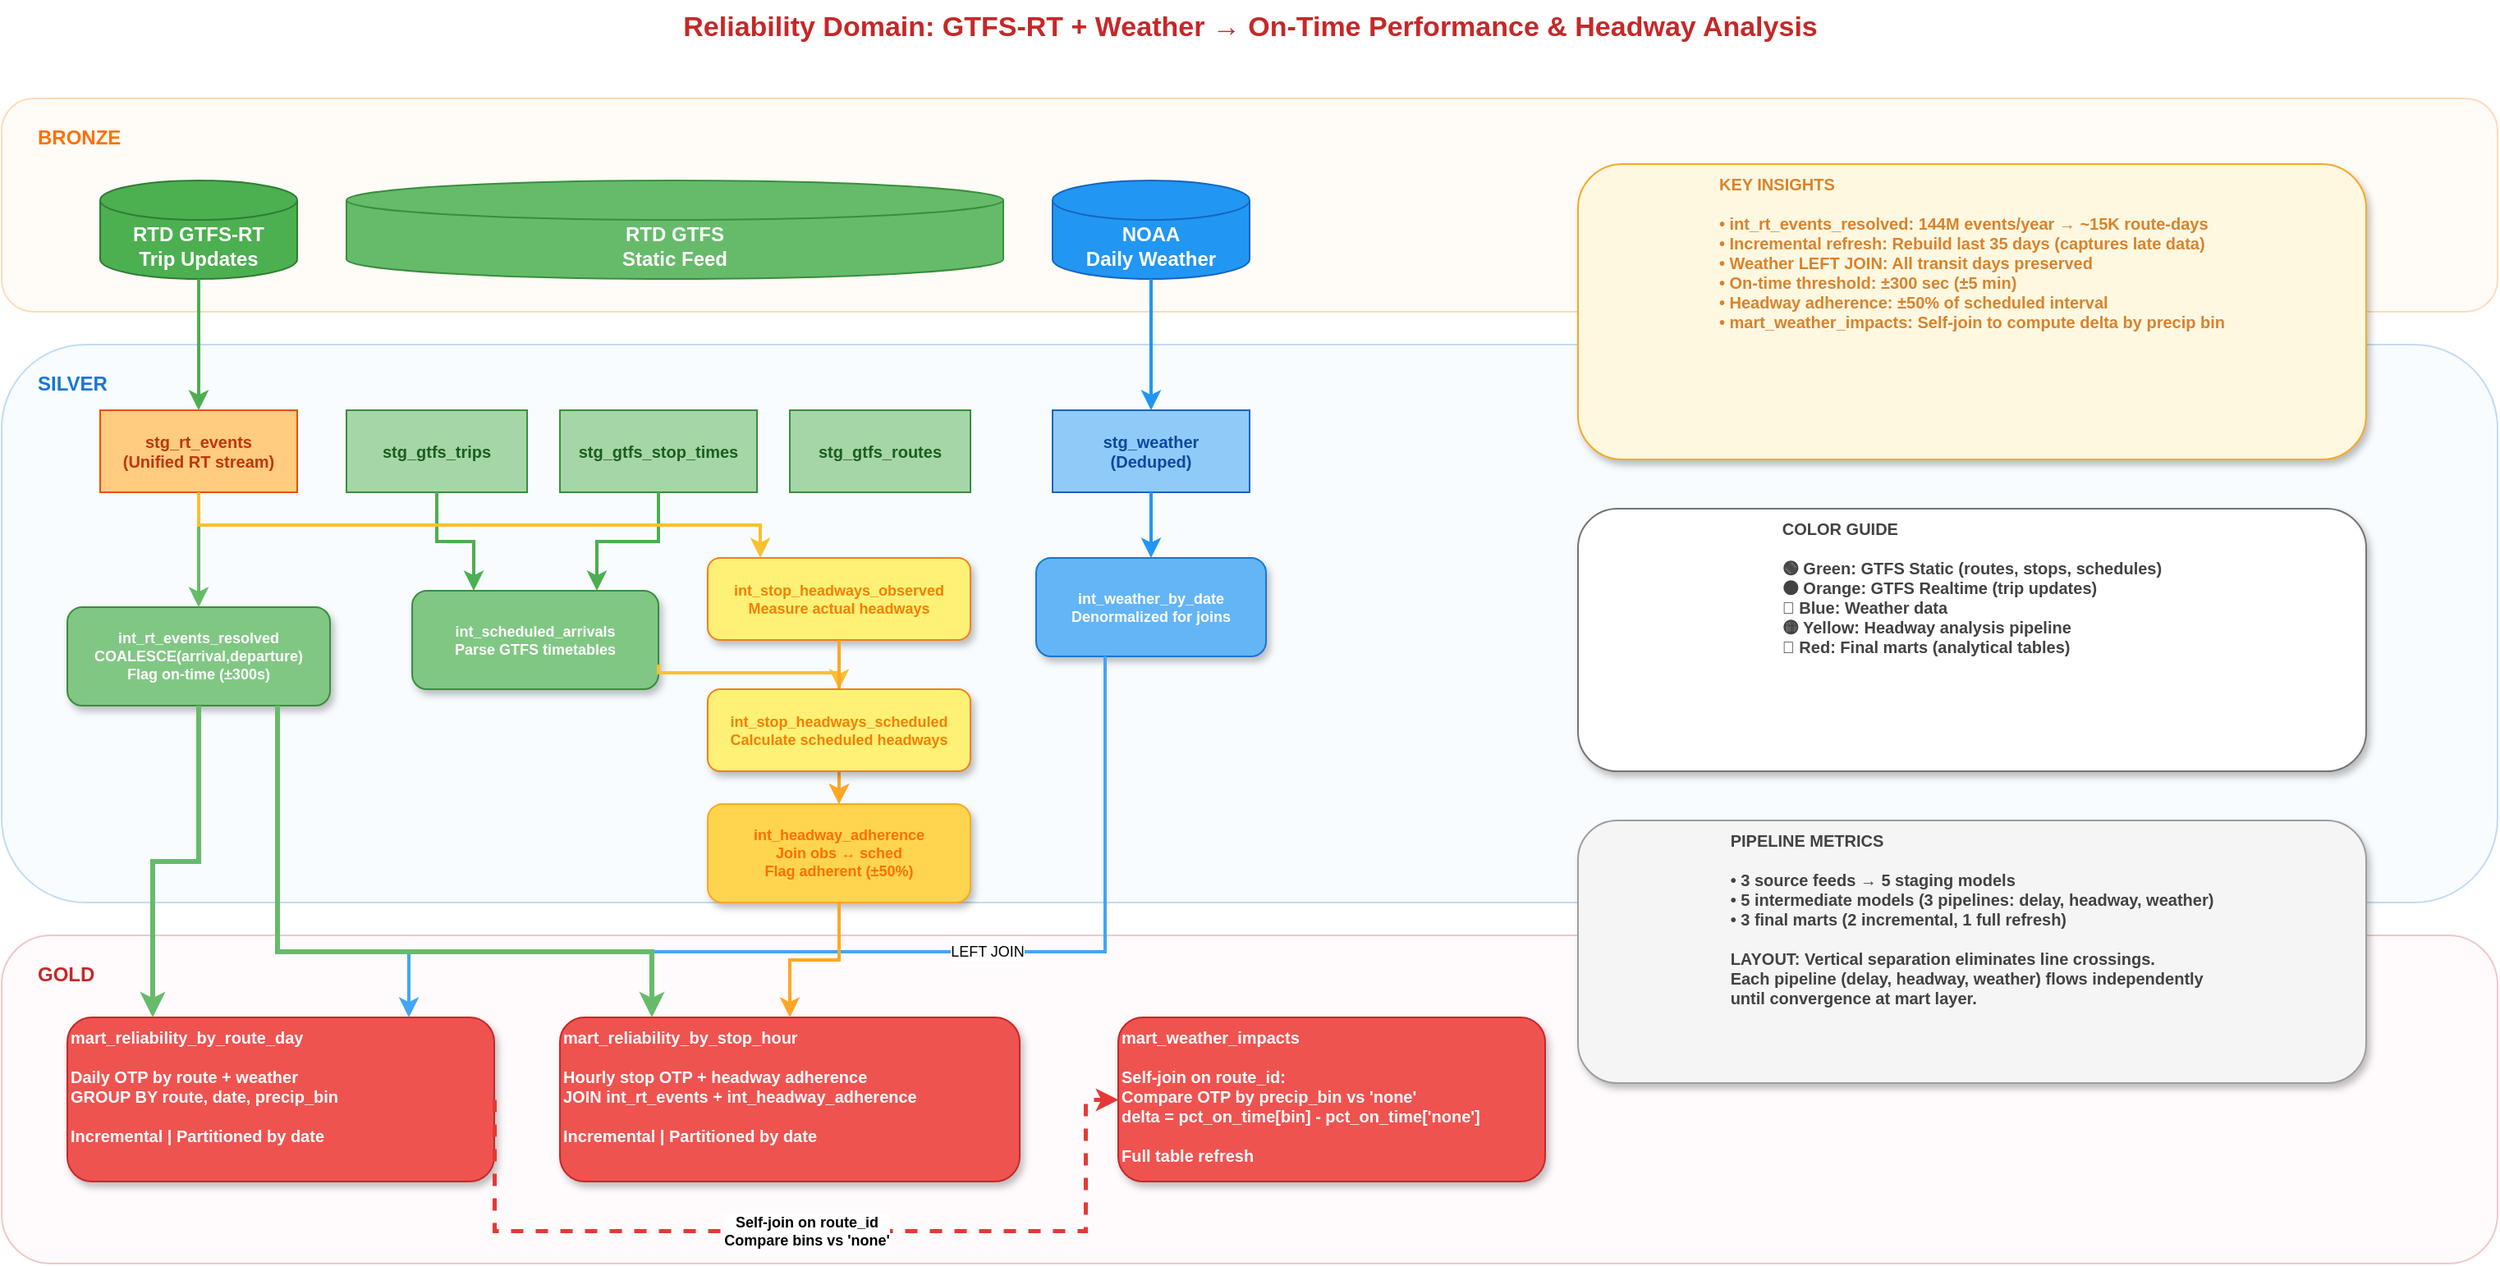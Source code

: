 <mxfile>
    <diagram id="reliability-lineage" name="Reliability Domain Lineage">
        <mxGraphModel dx="520" dy="542" grid="1" gridSize="10" guides="1" tooltips="1" connect="1" arrows="1" fold="1" page="1" pageScale="1" pageWidth="1600" pageHeight="1200" math="0" shadow="0">
            <root>
                <mxCell id="0"/>
                <mxCell id="1" parent="0"/>
                <mxCell id="title" value="Reliability Domain: GTFS-RT + Weather → On-Time Performance &amp; Headway Analysis" style="text;html=1;strokeColor=none;fillColor=none;align=center;fontSize=17;fontStyle=1;fontColor=#c62828;" parent="1" vertex="1">
                    <mxGeometry x="200" y="20" width="1200" height="40" as="geometry"/>
                </mxCell>
                <mxCell id="bg-bronze" value="" style="rounded=1;whiteSpace=wrap;html=1;fillColor=#fff3e0;strokeColor=#ff6f00;opacity=25;" parent="1" vertex="1">
                    <mxGeometry x="40" y="80" width="1520" height="130" as="geometry"/>
                </mxCell>
                <mxCell id="bg-silver" value="" style="rounded=1;whiteSpace=wrap;html=1;fillColor=#e3f2fd;strokeColor=#1976d2;opacity=25;" parent="1" vertex="1">
                    <mxGeometry x="40" y="230" width="1520" height="340" as="geometry"/>
                </mxCell>
                <mxCell id="bg-gold" value="" style="rounded=1;whiteSpace=wrap;html=1;fillColor=#ffebee;strokeColor=#c62828;opacity=25;" parent="1" vertex="1">
                    <mxGeometry x="40" y="590" width="1520" height="200" as="geometry"/>
                </mxCell>
                <mxCell id="label-bronze" value="BRONZE" style="text;html=1;strokeColor=none;fillColor=none;align=left;fontSize=12;fontStyle=1;fontColor=#ff6f00;" parent="1" vertex="1">
                    <mxGeometry x="60" y="90" width="80" height="20" as="geometry"/>
                </mxCell>
                <mxCell id="label-silver" value="SILVER" style="text;html=1;strokeColor=none;fillColor=none;align=left;fontSize=12;fontStyle=1;fontColor=#1976d2;" parent="1" vertex="1">
                    <mxGeometry x="60" y="240" width="80" height="20" as="geometry"/>
                </mxCell>
                <mxCell id="label-gold" value="GOLD" style="text;html=1;strokeColor=none;fillColor=none;align=left;fontSize=12;fontStyle=1;fontColor=#c62828;" parent="1" vertex="1">
                    <mxGeometry x="60" y="600" width="80" height="20" as="geometry"/>
                </mxCell>
                <mxCell id="src-gtfsrt" value="RTD GTFS-RT&#xa;Trip Updates" style="shape=cylinder3;whiteSpace=wrap;html=1;boundedLbl=1;size=12;fillColor=#4caf50;strokeColor=#2e7d32;fontColor=#ffffff;fontStyle=1;" parent="1" vertex="1">
                    <mxGeometry x="100" y="130" width="120" height="60" as="geometry"/>
                </mxCell>
                <mxCell id="src-gtfs-static" value="RTD GTFS&#xa;Static Feed" style="shape=cylinder3;whiteSpace=wrap;html=1;boundedLbl=1;size=12;fillColor=#66bb6a;strokeColor=#388e3c;fontColor=#ffffff;fontStyle=1;" parent="1" vertex="1">
                    <mxGeometry x="250" y="130" width="400" height="60" as="geometry"/>
                </mxCell>
                <mxCell id="src-weather" value="NOAA&#xa;Daily Weather" style="shape=cylinder3;whiteSpace=wrap;html=1;boundedLbl=1;size=12;fillColor=#2196f3;strokeColor=#1565c0;fontColor=#ffffff;fontStyle=1;" parent="1" vertex="1">
                    <mxGeometry x="680" y="130" width="120" height="60" as="geometry"/>
                </mxCell>
                <mxCell id="stg-events" value="stg_rt_events&#xa;(Unified RT stream)" style="rounded=0;whiteSpace=wrap;html=1;fillColor=#ffcc80;strokeColor=#e65100;fontColor=#bf360c;fontStyle=1;fontSize=10;" parent="1" vertex="1">
                    <mxGeometry x="100" y="270" width="120" height="50" as="geometry"/>
                </mxCell>
                <mxCell id="stg-trips" value="stg_gtfs_trips" style="rounded=0;whiteSpace=wrap;html=1;fillColor=#a5d6a7;strokeColor=#388e3c;fontColor=#1b5e20;fontStyle=1;fontSize=10;" parent="1" vertex="1">
                    <mxGeometry x="250" y="270" width="110" height="50" as="geometry"/>
                </mxCell>
                <mxCell id="stg-stop-times" value="stg_gtfs_stop_times" style="rounded=0;whiteSpace=wrap;html=1;fillColor=#a5d6a7;strokeColor=#388e3c;fontColor=#1b5e20;fontStyle=1;fontSize=10;" parent="1" vertex="1">
                    <mxGeometry x="380" y="270" width="120" height="50" as="geometry"/>
                </mxCell>
                <mxCell id="stg-routes" value="stg_gtfs_routes" style="rounded=0;whiteSpace=wrap;html=1;fillColor=#a5d6a7;strokeColor=#388e3c;fontColor=#1b5e20;fontStyle=1;fontSize=10;" parent="1" vertex="1">
                    <mxGeometry x="520" y="270" width="110" height="50" as="geometry"/>
                </mxCell>
                <mxCell id="stg-weather" value="stg_weather&#xa;(Deduped)" style="rounded=0;whiteSpace=wrap;html=1;fillColor=#90caf9;strokeColor=#1565c0;fontColor=#0d47a1;fontStyle=1;fontSize=10;" parent="1" vertex="1">
                    <mxGeometry x="680" y="270" width="120" height="50" as="geometry"/>
                </mxCell>
                <mxCell id="int-resolved" value="int_rt_events_resolved&#xa;COALESCE(arrival,departure)&#xa;Flag on-time (±300s)" style="rounded=1;whiteSpace=wrap;html=1;fillColor=#81c784;strokeColor=#388e3c;fontColor=#ffffff;fontStyle=1;fontSize=9;shadow=1;" parent="1" vertex="1">
                    <mxGeometry x="80" y="390" width="160" height="60" as="geometry"/>
                </mxCell>
                <mxCell id="int-sched-arr" value="int_scheduled_arrivals&#xa;Parse GTFS timetables" style="rounded=1;whiteSpace=wrap;html=1;fillColor=#81c784;strokeColor=#388e3c;fontColor=#ffffff;fontStyle=1;fontSize=9;shadow=1;" parent="1" vertex="1">
                    <mxGeometry x="290" y="380" width="150" height="60" as="geometry"/>
                </mxCell>
                <mxCell id="int-headway-obs" value="int_stop_headways_observed&#xa;Measure actual headways" style="rounded=1;whiteSpace=wrap;html=1;fillColor=#fff176;strokeColor=#f57f17;fontColor=#f57f00;fontStyle=1;fontSize=9;shadow=1;" parent="1" vertex="1">
                    <mxGeometry x="470" y="360" width="160" height="50" as="geometry"/>
                </mxCell>
                <mxCell id="int-headway-adh" value="int_headway_adherence&#xa;Join obs ↔ sched&#xa;Flag adherent (±50%)" style="rounded=1;whiteSpace=wrap;html=1;fillColor=#ffd54f;strokeColor=#f9a825;fontColor=#ff6f00;fontStyle=1;fontSize=9;shadow=1;" parent="1" vertex="1">
                    <mxGeometry x="470" y="510" width="160" height="60" as="geometry"/>
                </mxCell>
                <mxCell id="int-weather-date" value="int_weather_by_date&#xa;Denormalized for joins" style="rounded=1;whiteSpace=wrap;html=1;fillColor=#64b5f6;strokeColor=#1976d2;fontColor=#ffffff;fontStyle=1;fontSize=9;shadow=1;" parent="1" vertex="1">
                    <mxGeometry x="670" y="360" width="140" height="60" as="geometry"/>
                </mxCell>
                <mxCell id="mart-route-day" value="mart_reliability_by_route_day&#xa;&#xa;Daily OTP by route + weather&#xa;GROUP BY route, date, precip_bin&#xa;&#xa;Incremental | Partitioned by date" style="rounded=1;whiteSpace=wrap;html=1;fillColor=#ef5350;strokeColor=#c62828;fontColor=#ffffff;fontStyle=1;fontSize=10;shadow=1;align=left;verticalAlign=top;" parent="1" vertex="1">
                    <mxGeometry x="80" y="640" width="260" height="100" as="geometry"/>
                </mxCell>
                <mxCell id="mart-stop-hour" value="mart_reliability_by_stop_hour&#xa;&#xa;Hourly stop OTP + headway adherence&#xa;JOIN int_rt_events + int_headway_adherence&#xa;&#xa;Incremental | Partitioned by date" style="rounded=1;whiteSpace=wrap;html=1;fillColor=#ef5350;strokeColor=#c62828;fontColor=#ffffff;fontStyle=1;fontSize=10;shadow=1;align=left;verticalAlign=top;" parent="1" vertex="1">
                    <mxGeometry x="380" y="640" width="280" height="100" as="geometry"/>
                </mxCell>
                <mxCell id="mart-weather" value="mart_weather_impacts&#xa;&#xa;Self-join on route_id:&#xa;Compare OTP by precip_bin vs &#39;none&#39;&#xa;delta = pct_on_time[bin] - pct_on_time[&#39;none&#39;]&#xa;&#xa;Full table refresh" style="rounded=1;whiteSpace=wrap;html=1;fillColor=#ef5350;strokeColor=#c62828;fontColor=#ffffff;fontStyle=1;fontSize=10;shadow=1;align=left;verticalAlign=top;" parent="1" vertex="1">
                    <mxGeometry x="720" y="640" width="260" height="100" as="geometry"/>
                </mxCell>
                <mxCell id="e1" value="" style="edgeStyle=orthogonalEdgeStyle;rounded=0;html=1;strokeWidth=2;strokeColor=#4caf50;exitX=0.5;exitY=1;entryX=0.5;entryY=0;" parent="1" source="src-gtfsrt" target="stg-events" edge="1">
                    <mxGeometry relative="1" as="geometry"/>
                </mxCell>
                <mxCell id="e2" value="" style="edgeStyle=orthogonalEdgeStyle;rounded=0;html=1;strokeWidth=2;strokeColor=#2196f3;exitX=0.5;exitY=1;entryX=0.5;entryY=0;" parent="1" source="src-weather" target="stg-weather" edge="1">
                    <mxGeometry relative="1" as="geometry"/>
                </mxCell>
                <mxCell id="e3" value="" style="edgeStyle=orthogonalEdgeStyle;rounded=0;html=1;strokeWidth=2;strokeColor=#66bb6a;exitX=0.5;exitY=1;entryX=0.5;entryY=0;" parent="1" source="stg-events" target="int-resolved" edge="1">
                    <mxGeometry relative="1" as="geometry"/>
                </mxCell>
                <mxCell id="e4" value="" style="edgeStyle=orthogonalEdgeStyle;rounded=0;html=1;strokeWidth=2;strokeColor=#4caf50;exitX=0.5;exitY=1;entryX=0.25;entryY=0;" parent="1" source="stg-trips" target="int-sched-arr" edge="1">
                    <mxGeometry relative="1" as="geometry"/>
                </mxCell>
                <mxCell id="e5" value="" style="edgeStyle=orthogonalEdgeStyle;rounded=0;html=1;strokeWidth=2;strokeColor=#4caf50;exitX=0.5;exitY=1;entryX=0.75;entryY=0;" parent="1" source="stg-stop-times" target="int-sched-arr" edge="1">
                    <mxGeometry relative="1" as="geometry"/>
                </mxCell>
                <mxCell id="e6" value="" style="edgeStyle=orthogonalEdgeStyle;rounded=0;html=1;strokeWidth=2;strokeColor=#fbc02d;exitX=0.5;exitY=1;entryX=0.2;entryY=0;" parent="1" source="stg-events" target="int-headway-obs" edge="1">
                    <mxGeometry relative="1" as="geometry">
                        <Array as="points">
                            <mxPoint x="160" y="340"/>
                            <mxPoint x="502" y="340"/>
                        </Array>
                    </mxGeometry>
                </mxCell>
                <mxCell id="e7" value="" style="edgeStyle=orthogonalEdgeStyle;rounded=0;html=1;strokeWidth=2;strokeColor=#fbc02d;exitX=1;exitY=0.75;entryX=0.5;entryY=0;exitDx=0;exitDy=0;" parent="1" source="int-sched-arr" target="int-headway-sch" edge="1">
                    <mxGeometry relative="1" as="geometry">
                        <Array as="points">
                            <mxPoint x="440" y="430"/>
                            <mxPoint x="550" y="430"/>
                        </Array>
                    </mxGeometry>
                </mxCell>
                <mxCell id="e8" value="" style="edgeStyle=orthogonalEdgeStyle;rounded=0;html=1;strokeWidth=2;strokeColor=#ffa726;exitX=0.5;exitY=1;entryX=0.5;entryY=0;" parent="1" source="int-headway-obs" target="int-headway-adh" edge="1">
                    <mxGeometry relative="1" as="geometry"/>
                </mxCell>
                <mxCell id="e9" value="" style="edgeStyle=orthogonalEdgeStyle;rounded=0;html=1;strokeWidth=2;strokeColor=#ffa726;exitX=0.5;exitY=1;entryX=0.5;entryY=0;" parent="1" source="int-headway-sch" target="int-headway-adh" edge="1">
                    <mxGeometry relative="1" as="geometry"/>
                </mxCell>
                <mxCell id="e10" value="" style="edgeStyle=orthogonalEdgeStyle;rounded=0;html=1;strokeWidth=2;strokeColor=#2196f3;exitX=0.5;exitY=1;entryX=0.5;entryY=0;" parent="1" source="stg-weather" target="int-weather-date" edge="1">
                    <mxGeometry relative="1" as="geometry"/>
                </mxCell>
                <mxCell id="e11" value="" style="edgeStyle=orthogonalEdgeStyle;rounded=0;html=1;strokeWidth=3;strokeColor=#66bb6a;exitX=0.5;exitY=1;entryX=0.2;entryY=0;" parent="1" source="int-resolved" target="mart-route-day" edge="1">
                    <mxGeometry relative="1" as="geometry"/>
                </mxCell>
                <mxCell id="e12" value="LEFT JOIN" style="edgeStyle=orthogonalEdgeStyle;rounded=0;html=1;strokeWidth=2;strokeColor=#42a5f5;fontSize=9;exitX=0.3;exitY=1;entryX=0.8;entryY=0;" parent="1" source="int-weather-date" target="mart-route-day" edge="1">
                    <mxGeometry x="-0.217" relative="1" as="geometry">
                        <Array as="points">
                            <mxPoint x="712" y="600"/>
                            <mxPoint x="288" y="600"/>
                        </Array>
                        <mxPoint as="offset"/>
                    </mxGeometry>
                </mxCell>
                <mxCell id="e13" value="" style="edgeStyle=orthogonalEdgeStyle;rounded=0;html=1;strokeWidth=3;strokeColor=#66bb6a;exitX=0.8;exitY=1;entryX=0.2;entryY=0;" parent="1" source="int-resolved" target="mart-stop-hour" edge="1">
                    <mxGeometry relative="1" as="geometry">
                        <Array as="points">
                            <mxPoint x="208" y="600"/>
                            <mxPoint x="436" y="600"/>
                        </Array>
                    </mxGeometry>
                </mxCell>
                <mxCell id="e14" value="" style="edgeStyle=orthogonalEdgeStyle;rounded=0;html=1;strokeWidth=2;strokeColor=#ffa726;exitX=0.5;exitY=1;entryX=0.5;entryY=0;" parent="1" source="int-headway-adh" target="mart-stop-hour" edge="1">
                    <mxGeometry relative="1" as="geometry"/>
                </mxCell>
                <mxCell id="e15" value="Self-join on route_id&#xa;Compare bins vs &#39;none&#39;" style="edgeStyle=orthogonalEdgeStyle;rounded=0;html=1;strokeWidth=2.5;strokeColor=#e53935;dashed=1;fontSize=9;fontStyle=1;exitX=1;exitY=0.5;entryX=0;entryY=0.5;" parent="1" source="mart-route-day" target="mart-weather" edge="1">
                    <mxGeometry relative="1" as="geometry">
                        <Array as="points">
                            <mxPoint x="340" y="770"/>
                            <mxPoint x="700" y="770"/>
                        </Array>
                    </mxGeometry>
                </mxCell>
                <mxCell id="insights" value="&lt;div style=&quot;text-align: justify;&quot;&gt;&lt;span style=&quot;background-color: transparent;&quot;&gt;&lt;font style=&quot;color: rgb(217, 130, 44);&quot;&gt;KEY INSIGHTS&lt;/font&gt;&lt;/span&gt;&lt;/div&gt;&lt;div style=&quot;text-align: justify;&quot;&gt;&lt;font style=&quot;color: rgb(217, 130, 44);&quot;&gt;&lt;br&gt;&lt;/font&gt;&lt;/div&gt;&lt;div style=&quot;text-align: justify;&quot;&gt;&lt;span style=&quot;background-color: transparent;&quot;&gt;&lt;font style=&quot;color: rgb(217, 130, 44);&quot;&gt;• int_rt_events_resolved: 144M events/year → ~15K route-days&lt;/font&gt;&lt;/span&gt;&lt;/div&gt;&lt;div style=&quot;text-align: justify;&quot;&gt;&lt;span style=&quot;background-color: transparent;&quot;&gt;&lt;font style=&quot;color: rgb(217, 130, 44);&quot;&gt;• Incremental refresh: Rebuild last 35 days (captures late data)&lt;/font&gt;&lt;/span&gt;&lt;/div&gt;&lt;div style=&quot;text-align: justify;&quot;&gt;&lt;span style=&quot;background-color: transparent;&quot;&gt;&lt;font style=&quot;color: rgb(217, 130, 44);&quot;&gt;• Weather LEFT JOIN: All transit days preserved&lt;/font&gt;&lt;/span&gt;&lt;/div&gt;&lt;div style=&quot;text-align: justify;&quot;&gt;&lt;span style=&quot;background-color: transparent;&quot;&gt;&lt;font style=&quot;color: rgb(217, 130, 44);&quot;&gt;• On-time threshold: ±300 sec (±5 min)&lt;/font&gt;&lt;/span&gt;&lt;/div&gt;&lt;div style=&quot;text-align: justify;&quot;&gt;&lt;span style=&quot;background-color: transparent;&quot;&gt;&lt;font style=&quot;color: rgb(217, 130, 44);&quot;&gt;• Headway adherence: ±50% of scheduled interval&lt;/font&gt;&lt;/span&gt;&lt;/div&gt;&lt;div style=&quot;text-align: justify;&quot;&gt;&lt;span style=&quot;background-color: transparent;&quot;&gt;&lt;font style=&quot;color: rgb(217, 130, 44);&quot;&gt;• mart_weather_impacts: Self-join to compute delta by precip bin&lt;/font&gt;&lt;/span&gt;&lt;/div&gt;" style="rounded=1;whiteSpace=wrap;html=1;fillColor=#fff8e1;strokeColor=#f9a825;align=center;verticalAlign=top;fontStyle=1;fontSize=10;shadow=1;fontColor=#f57f00;" parent="1" vertex="1">
                    <mxGeometry x="1000" y="120" width="480" height="180" as="geometry"/>
                </mxCell>
                <mxCell id="legend" value="&lt;div style=&quot;text-align: justify;&quot;&gt;&lt;span style=&quot;background-color: transparent;&quot;&gt;COLOR GUIDE&lt;/span&gt;&lt;/div&gt;&lt;div style=&quot;text-align: justify;&quot;&gt;&lt;br&gt;&lt;/div&gt;&lt;div style=&quot;text-align: justify;&quot;&gt;&lt;span style=&quot;background-color: transparent;&quot;&gt;🟢 Green: GTFS Static (routes, stops, schedules)&lt;/span&gt;&lt;/div&gt;&lt;div style=&quot;text-align: justify;&quot;&gt;&lt;span style=&quot;background-color: transparent;&quot;&gt;🟠 Orange: GTFS Realtime (trip updates)&lt;/span&gt;&lt;/div&gt;&lt;div style=&quot;text-align: justify;&quot;&gt;&lt;span style=&quot;background-color: transparent;&quot;&gt;🔵 Blue: Weather data&lt;/span&gt;&lt;/div&gt;&lt;div style=&quot;text-align: justify;&quot;&gt;&lt;span style=&quot;background-color: transparent;&quot;&gt;🟡 Yellow: Headway analysis pipeline&lt;/span&gt;&lt;/div&gt;&lt;div style=&quot;text-align: justify;&quot;&gt;&lt;span style=&quot;background-color: transparent;&quot;&gt;🔴 Red: Final marts (analytical tables)&lt;/span&gt;&lt;/div&gt;" style="rounded=1;whiteSpace=wrap;html=1;fillColor=#ffffff;strokeColor=#757575;align=center;verticalAlign=top;fontStyle=1;fontSize=10;shadow=1;fontColor=#424242;" parent="1" vertex="1">
                    <mxGeometry x="1000" y="330" width="480" height="160" as="geometry"/>
                </mxCell>
                <mxCell id="stats" value="&lt;div style=&quot;text-align: justify;&quot;&gt;&lt;span style=&quot;background-color: transparent;&quot;&gt;PIPELINE METRICS&lt;/span&gt;&lt;/div&gt;&lt;div style=&quot;text-align: justify;&quot;&gt;&lt;br&gt;&lt;/div&gt;&lt;div style=&quot;text-align: justify;&quot;&gt;&lt;span style=&quot;background-color: transparent;&quot;&gt;• 3 source feeds → 5 staging models&lt;/span&gt;&lt;/div&gt;&lt;div style=&quot;text-align: justify;&quot;&gt;&lt;span style=&quot;background-color: transparent;&quot;&gt;• 5 intermediate models (3 pipelines: delay, headway, weather)&lt;/span&gt;&lt;/div&gt;&lt;div style=&quot;text-align: justify;&quot;&gt;&lt;span style=&quot;background-color: transparent;&quot;&gt;• 3 final marts (2 incremental, 1 full refresh)&lt;/span&gt;&lt;/div&gt;&lt;div style=&quot;text-align: justify;&quot;&gt;&lt;br&gt;&lt;/div&gt;&lt;div style=&quot;text-align: justify;&quot;&gt;&lt;span style=&quot;background-color: transparent;&quot;&gt;LAYOUT: Vertical separation eliminates line crossings.&lt;/span&gt;&lt;/div&gt;&lt;div style=&quot;text-align: justify;&quot;&gt;&lt;span style=&quot;background-color: transparent;&quot;&gt;Each pipeline (delay, headway, weather) flows independently&lt;/span&gt;&lt;/div&gt;&lt;div style=&quot;text-align: justify;&quot;&gt;&lt;span style=&quot;background-color: transparent;&quot;&gt;until convergence at mart layer.&lt;/span&gt;&lt;/div&gt;" style="rounded=1;whiteSpace=wrap;html=1;fillColor=#f5f5f5;strokeColor=#9e9e9e;align=center;verticalAlign=top;fontStyle=1;fontSize=10;shadow=1;fontColor=#424242;" parent="1" vertex="1">
                    <mxGeometry x="1000" y="520" width="480" height="160" as="geometry"/>
                </mxCell>
                <mxCell id="int-headway-sch" value="int_stop_headways_scheduled&#xa;Calculate scheduled headways" style="rounded=1;whiteSpace=wrap;html=1;fillColor=#fff176;strokeColor=#f57f17;fontColor=#f57f00;fontStyle=1;fontSize=9;shadow=1;" parent="1" vertex="1">
                    <mxGeometry x="470" y="440" width="160" height="50" as="geometry"/>
                </mxCell>
            </root>
        </mxGraphModel>
    </diagram>
</mxfile>
